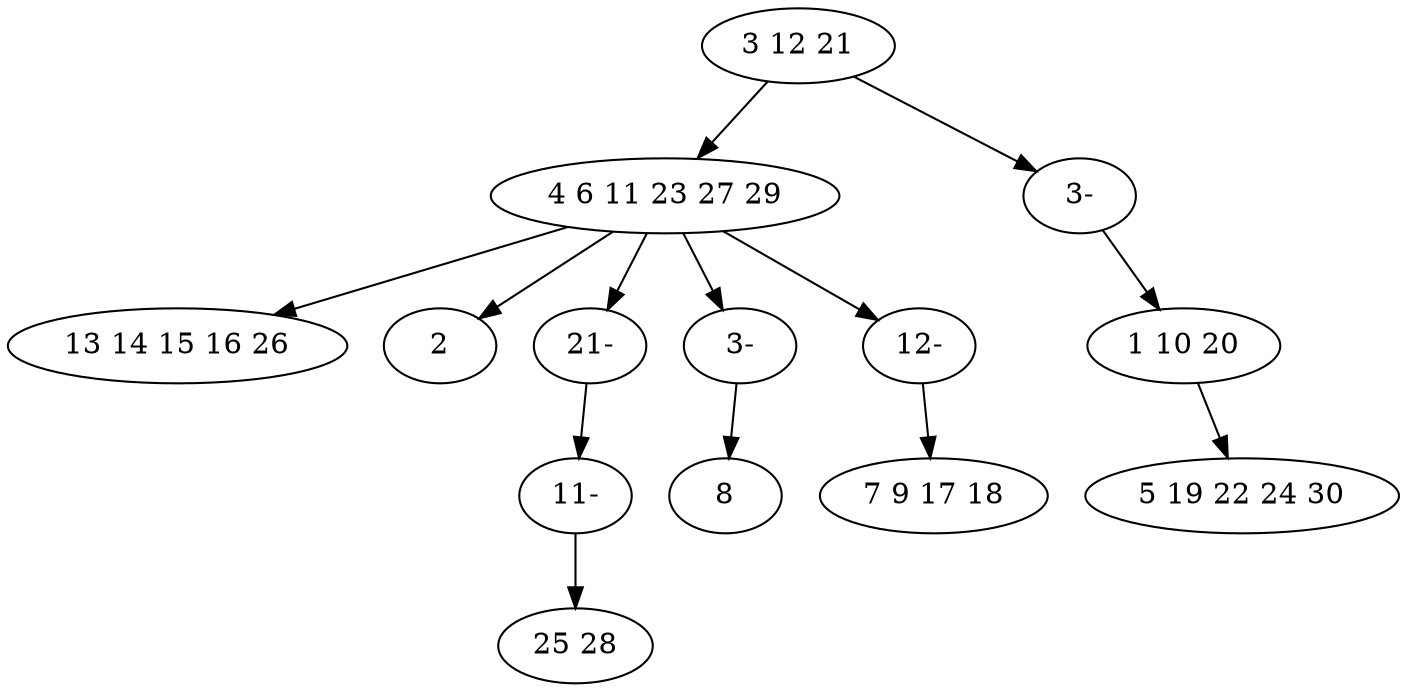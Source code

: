 digraph true_tree {
	"0" -> "1"
	"0" -> "11"
	"2" -> "3"
	"1" -> "4"
	"1" -> "5"
	"1" -> "9"
	"1" -> "12"
	"1" -> "10"
	"9" -> "13"
	"10" -> "8"
	"11" -> "2"
	"12" -> "7"
	"13" -> "6"
	"0" [label="3 12 21"];
	"1" [label="4 6 11 23 27 29"];
	"2" [label="1 10 20"];
	"3" [label="5 19 22 24 30"];
	"4" [label="13 14 15 16 26"];
	"5" [label="2"];
	"6" [label="25 28"];
	"7" [label="8"];
	"8" [label="7 9 17 18"];
	"9" [label="21-"];
	"10" [label="12-"];
	"11" [label="3-"];
	"12" [label="3-"];
	"13" [label="11-"];
}
